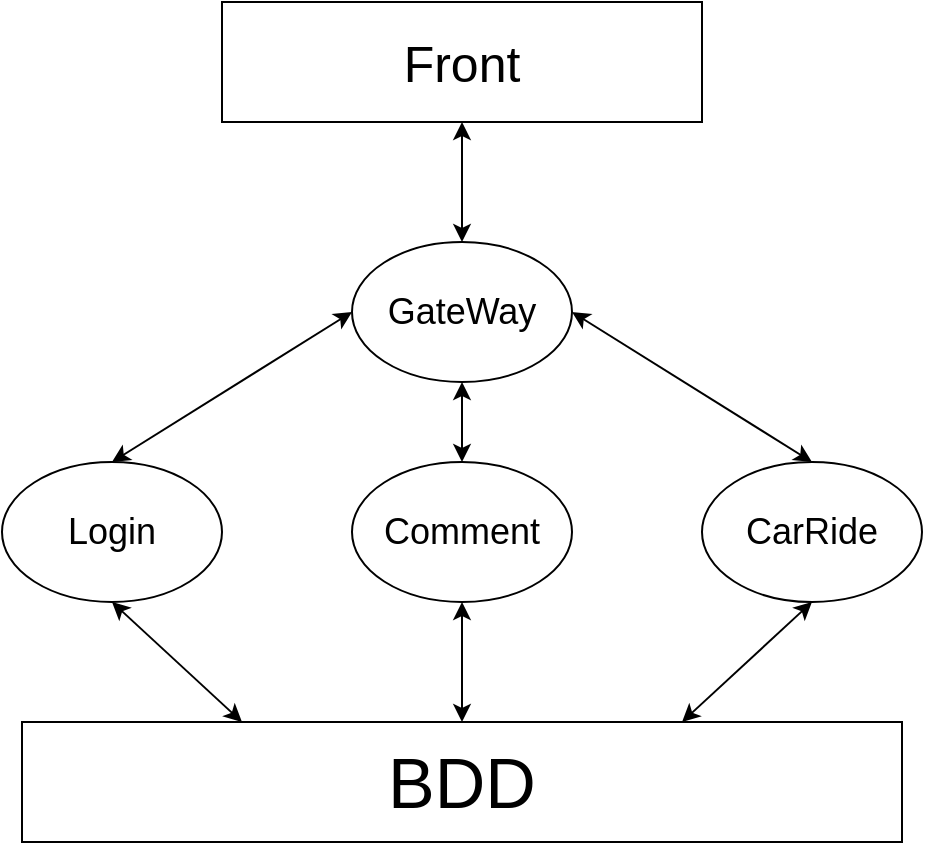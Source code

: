 <mxfile version="21.7.2" type="device">
  <diagram name="Page-1" id="XYO5vYSn_DiX1Q8LKnJ9">
    <mxGraphModel dx="1434" dy="758" grid="1" gridSize="10" guides="1" tooltips="1" connect="1" arrows="1" fold="1" page="1" pageScale="1" pageWidth="827" pageHeight="1169" math="0" shadow="0">
      <root>
        <mxCell id="0" />
        <mxCell id="1" parent="0" />
        <mxCell id="Eeag6ZIdwhuFiJRsn71o-1" value="&lt;font style=&quot;font-size: 25px;&quot;&gt;Front&lt;/font&gt;" style="rounded=0;whiteSpace=wrap;html=1;" vertex="1" parent="1">
          <mxGeometry x="260" y="40" width="240" height="60" as="geometry" />
        </mxCell>
        <mxCell id="Eeag6ZIdwhuFiJRsn71o-2" value="&lt;font style=&quot;font-size: 18px;&quot;&gt;GateWay&lt;/font&gt;" style="ellipse;whiteSpace=wrap;html=1;" vertex="1" parent="1">
          <mxGeometry x="325" y="160" width="110" height="70" as="geometry" />
        </mxCell>
        <mxCell id="Eeag6ZIdwhuFiJRsn71o-3" value="&lt;font style=&quot;font-size: 18px;&quot;&gt;Comment&lt;/font&gt;" style="ellipse;whiteSpace=wrap;html=1;" vertex="1" parent="1">
          <mxGeometry x="325" y="270" width="110" height="70" as="geometry" />
        </mxCell>
        <mxCell id="Eeag6ZIdwhuFiJRsn71o-4" value="&lt;span style=&quot;font-size: 18px;&quot;&gt;CarRide&lt;/span&gt;" style="ellipse;whiteSpace=wrap;html=1;" vertex="1" parent="1">
          <mxGeometry x="500" y="270" width="110" height="70" as="geometry" />
        </mxCell>
        <mxCell id="Eeag6ZIdwhuFiJRsn71o-5" value="&lt;font style=&quot;font-size: 18px;&quot;&gt;Login&lt;/font&gt;" style="ellipse;whiteSpace=wrap;html=1;" vertex="1" parent="1">
          <mxGeometry x="150" y="270" width="110" height="70" as="geometry" />
        </mxCell>
        <mxCell id="Eeag6ZIdwhuFiJRsn71o-6" value="" style="endArrow=classic;startArrow=classic;html=1;rounded=0;exitX=0.5;exitY=0;exitDx=0;exitDy=0;entryX=0;entryY=0.5;entryDx=0;entryDy=0;" edge="1" parent="1" source="Eeag6ZIdwhuFiJRsn71o-5" target="Eeag6ZIdwhuFiJRsn71o-2">
          <mxGeometry width="50" height="50" relative="1" as="geometry">
            <mxPoint x="270" y="270" as="sourcePoint" />
            <mxPoint x="320" y="220" as="targetPoint" />
          </mxGeometry>
        </mxCell>
        <mxCell id="Eeag6ZIdwhuFiJRsn71o-7" value="" style="endArrow=classic;startArrow=classic;html=1;rounded=0;exitX=0.5;exitY=0;exitDx=0;exitDy=0;entryX=0.5;entryY=1;entryDx=0;entryDy=0;" edge="1" parent="1" source="Eeag6ZIdwhuFiJRsn71o-3" target="Eeag6ZIdwhuFiJRsn71o-2">
          <mxGeometry width="50" height="50" relative="1" as="geometry">
            <mxPoint x="255" y="280" as="sourcePoint" />
            <mxPoint x="335" y="205" as="targetPoint" />
          </mxGeometry>
        </mxCell>
        <mxCell id="Eeag6ZIdwhuFiJRsn71o-8" value="" style="endArrow=classic;startArrow=classic;html=1;rounded=0;exitX=0.5;exitY=0;exitDx=0;exitDy=0;entryX=1;entryY=0.5;entryDx=0;entryDy=0;" edge="1" parent="1" source="Eeag6ZIdwhuFiJRsn71o-4" target="Eeag6ZIdwhuFiJRsn71o-2">
          <mxGeometry width="50" height="50" relative="1" as="geometry">
            <mxPoint x="550" y="270" as="sourcePoint" />
            <mxPoint x="670" y="195" as="targetPoint" />
          </mxGeometry>
        </mxCell>
        <mxCell id="Eeag6ZIdwhuFiJRsn71o-9" value="&lt;font style=&quot;font-size: 35px;&quot;&gt;BDD&lt;/font&gt;" style="rounded=0;whiteSpace=wrap;html=1;" vertex="1" parent="1">
          <mxGeometry x="160" y="400" width="440" height="60" as="geometry" />
        </mxCell>
        <mxCell id="Eeag6ZIdwhuFiJRsn71o-10" value="" style="endArrow=classic;startArrow=classic;html=1;rounded=0;exitX=0.25;exitY=0;exitDx=0;exitDy=0;entryX=0.5;entryY=1;entryDx=0;entryDy=0;" edge="1" parent="1" source="Eeag6ZIdwhuFiJRsn71o-9" target="Eeag6ZIdwhuFiJRsn71o-5">
          <mxGeometry width="50" height="50" relative="1" as="geometry">
            <mxPoint x="215" y="280" as="sourcePoint" />
            <mxPoint x="335" y="205" as="targetPoint" />
          </mxGeometry>
        </mxCell>
        <mxCell id="Eeag6ZIdwhuFiJRsn71o-11" value="" style="endArrow=classic;startArrow=classic;html=1;rounded=0;exitX=0.5;exitY=0;exitDx=0;exitDy=0;entryX=0.5;entryY=1;entryDx=0;entryDy=0;" edge="1" parent="1" source="Eeag6ZIdwhuFiJRsn71o-9" target="Eeag6ZIdwhuFiJRsn71o-3">
          <mxGeometry width="50" height="50" relative="1" as="geometry">
            <mxPoint x="280" y="410" as="sourcePoint" />
            <mxPoint x="215" y="350" as="targetPoint" />
          </mxGeometry>
        </mxCell>
        <mxCell id="Eeag6ZIdwhuFiJRsn71o-12" value="" style="endArrow=classic;startArrow=classic;html=1;rounded=0;exitX=0.75;exitY=0;exitDx=0;exitDy=0;entryX=0.5;entryY=1;entryDx=0;entryDy=0;" edge="1" parent="1" source="Eeag6ZIdwhuFiJRsn71o-9" target="Eeag6ZIdwhuFiJRsn71o-4">
          <mxGeometry width="50" height="50" relative="1" as="geometry">
            <mxPoint x="390" y="410" as="sourcePoint" />
            <mxPoint x="390" y="350" as="targetPoint" />
          </mxGeometry>
        </mxCell>
        <mxCell id="Eeag6ZIdwhuFiJRsn71o-13" value="" style="endArrow=classic;startArrow=classic;html=1;rounded=0;entryX=0.5;entryY=1;entryDx=0;entryDy=0;" edge="1" parent="1" source="Eeag6ZIdwhuFiJRsn71o-2" target="Eeag6ZIdwhuFiJRsn71o-1">
          <mxGeometry width="50" height="50" relative="1" as="geometry">
            <mxPoint x="380" y="160" as="sourcePoint" />
            <mxPoint x="430" y="120" as="targetPoint" />
          </mxGeometry>
        </mxCell>
      </root>
    </mxGraphModel>
  </diagram>
</mxfile>
